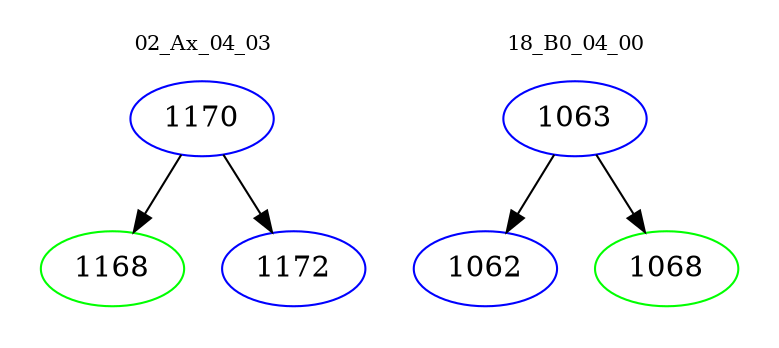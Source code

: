 digraph{
subgraph cluster_0 {
color = white
label = "02_Ax_04_03";
fontsize=10;
T0_1170 [label="1170", color="blue"]
T0_1170 -> T0_1168 [color="black"]
T0_1168 [label="1168", color="green"]
T0_1170 -> T0_1172 [color="black"]
T0_1172 [label="1172", color="blue"]
}
subgraph cluster_1 {
color = white
label = "18_B0_04_00";
fontsize=10;
T1_1063 [label="1063", color="blue"]
T1_1063 -> T1_1062 [color="black"]
T1_1062 [label="1062", color="blue"]
T1_1063 -> T1_1068 [color="black"]
T1_1068 [label="1068", color="green"]
}
}

